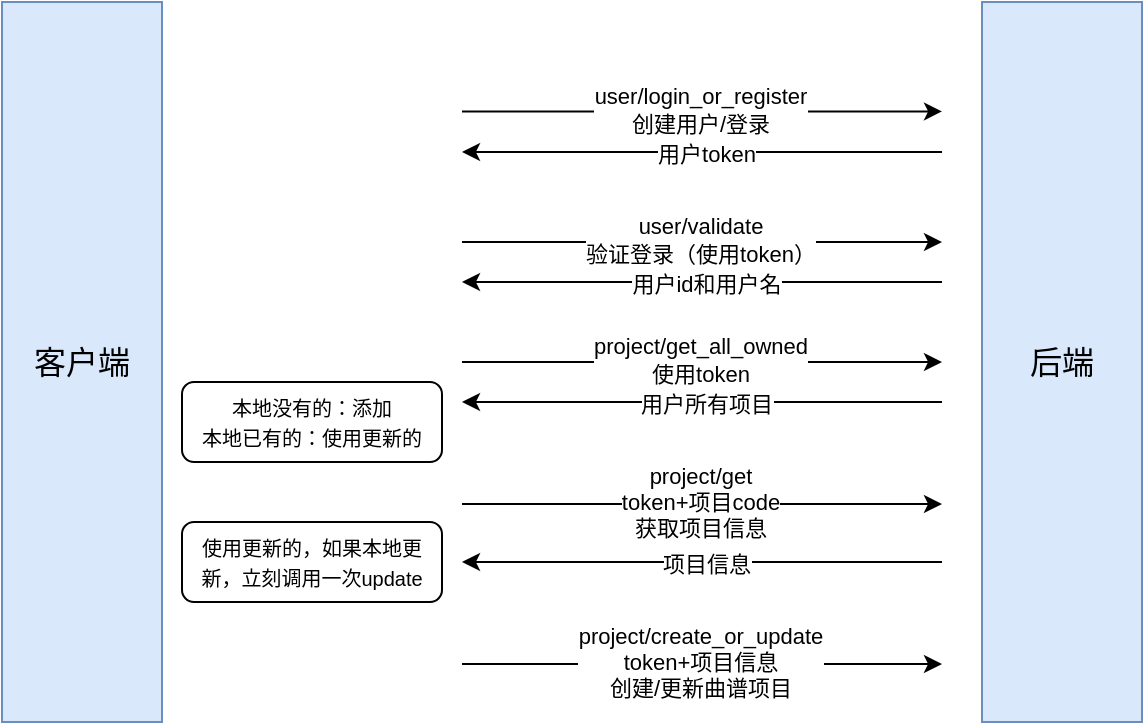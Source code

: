 <mxfile version="21.5.1" type="device">
  <diagram name="第 1 页" id="vkmJn8RA8v_ywd7wJG8B">
    <mxGraphModel dx="1036" dy="606" grid="1" gridSize="10" guides="1" tooltips="1" connect="1" arrows="1" fold="1" page="1" pageScale="1" pageWidth="827" pageHeight="1169" math="0" shadow="0">
      <root>
        <mxCell id="0" />
        <mxCell id="1" parent="0" />
        <mxCell id="dchF27bkw9Ur33YywNWU-1" value="客户端" style="rounded=0;whiteSpace=wrap;html=1;fillColor=#dae8fc;strokeColor=#6c8ebf;fontSize=16;" parent="1" vertex="1">
          <mxGeometry x="20" y="20" width="80" height="360" as="geometry" />
        </mxCell>
        <mxCell id="dchF27bkw9Ur33YywNWU-2" value="后端" style="rounded=0;whiteSpace=wrap;html=1;fillColor=#dae8fc;strokeColor=#6c8ebf;fontSize=16;" parent="1" vertex="1">
          <mxGeometry x="510" y="20" width="80" height="360" as="geometry" />
        </mxCell>
        <mxCell id="dchF27bkw9Ur33YywNWU-3" value="" style="endArrow=classic;html=1;rounded=0;" parent="1" edge="1">
          <mxGeometry width="50" height="50" relative="1" as="geometry">
            <mxPoint x="250" y="74.71" as="sourcePoint" />
            <mxPoint x="490" y="74.71" as="targetPoint" />
          </mxGeometry>
        </mxCell>
        <mxCell id="dchF27bkw9Ur33YywNWU-4" value="user/login_or_register&lt;br&gt;创建用户/登录" style="edgeLabel;html=1;align=center;verticalAlign=middle;resizable=0;points=[];" parent="dchF27bkw9Ur33YywNWU-3" vertex="1" connectable="0">
          <mxGeometry x="-0.013" y="1" relative="1" as="geometry">
            <mxPoint as="offset" />
          </mxGeometry>
        </mxCell>
        <mxCell id="dchF27bkw9Ur33YywNWU-6" value="" style="endArrow=classic;html=1;rounded=0;" parent="1" edge="1">
          <mxGeometry width="50" height="50" relative="1" as="geometry">
            <mxPoint x="250" y="140.0" as="sourcePoint" />
            <mxPoint x="490" y="140.0" as="targetPoint" />
          </mxGeometry>
        </mxCell>
        <mxCell id="dchF27bkw9Ur33YywNWU-7" value="user/validate&lt;br&gt;验证登录（使用token）" style="edgeLabel;html=1;align=center;verticalAlign=middle;resizable=0;points=[];" parent="dchF27bkw9Ur33YywNWU-6" vertex="1" connectable="0">
          <mxGeometry x="-0.013" y="1" relative="1" as="geometry">
            <mxPoint as="offset" />
          </mxGeometry>
        </mxCell>
        <mxCell id="dchF27bkw9Ur33YywNWU-9" value="" style="endArrow=classic;html=1;rounded=0;" parent="1" edge="1">
          <mxGeometry width="50" height="50" relative="1" as="geometry">
            <mxPoint x="490" y="95" as="sourcePoint" />
            <mxPoint x="250" y="95" as="targetPoint" />
          </mxGeometry>
        </mxCell>
        <mxCell id="dchF27bkw9Ur33YywNWU-10" value="用户token" style="edgeLabel;html=1;align=center;verticalAlign=middle;resizable=0;points=[];" parent="dchF27bkw9Ur33YywNWU-9" vertex="1" connectable="0">
          <mxGeometry x="-0.013" y="1" relative="1" as="geometry">
            <mxPoint as="offset" />
          </mxGeometry>
        </mxCell>
        <mxCell id="dchF27bkw9Ur33YywNWU-11" value="" style="endArrow=classic;html=1;rounded=0;" parent="1" edge="1">
          <mxGeometry width="50" height="50" relative="1" as="geometry">
            <mxPoint x="490" y="160" as="sourcePoint" />
            <mxPoint x="250" y="160" as="targetPoint" />
          </mxGeometry>
        </mxCell>
        <mxCell id="dchF27bkw9Ur33YywNWU-12" value="用户id和用户名" style="edgeLabel;html=1;align=center;verticalAlign=middle;resizable=0;points=[];" parent="dchF27bkw9Ur33YywNWU-11" vertex="1" connectable="0">
          <mxGeometry x="-0.013" y="1" relative="1" as="geometry">
            <mxPoint as="offset" />
          </mxGeometry>
        </mxCell>
        <mxCell id="dchF27bkw9Ur33YywNWU-14" value="" style="endArrow=classic;html=1;rounded=0;" parent="1" edge="1">
          <mxGeometry width="50" height="50" relative="1" as="geometry">
            <mxPoint x="250" y="200.0" as="sourcePoint" />
            <mxPoint x="490" y="200.0" as="targetPoint" />
          </mxGeometry>
        </mxCell>
        <mxCell id="dchF27bkw9Ur33YywNWU-15" value="project/get_all_owned&lt;br&gt;使用token" style="edgeLabel;html=1;align=center;verticalAlign=middle;resizable=0;points=[];" parent="dchF27bkw9Ur33YywNWU-14" vertex="1" connectable="0">
          <mxGeometry x="-0.013" y="1" relative="1" as="geometry">
            <mxPoint as="offset" />
          </mxGeometry>
        </mxCell>
        <mxCell id="dchF27bkw9Ur33YywNWU-16" value="" style="endArrow=classic;html=1;rounded=0;" parent="1" edge="1">
          <mxGeometry width="50" height="50" relative="1" as="geometry">
            <mxPoint x="490" y="220" as="sourcePoint" />
            <mxPoint x="250" y="220" as="targetPoint" />
          </mxGeometry>
        </mxCell>
        <mxCell id="dchF27bkw9Ur33YywNWU-17" value="用户所有项目" style="edgeLabel;html=1;align=center;verticalAlign=middle;resizable=0;points=[];" parent="dchF27bkw9Ur33YywNWU-16" vertex="1" connectable="0">
          <mxGeometry x="-0.013" y="1" relative="1" as="geometry">
            <mxPoint as="offset" />
          </mxGeometry>
        </mxCell>
        <mxCell id="dchF27bkw9Ur33YywNWU-18" value="&lt;font style=&quot;font-size: 10px;&quot;&gt;本地没有的：添加&lt;br&gt;本地已有的：使用更新的&lt;/font&gt;" style="rounded=1;whiteSpace=wrap;html=1;" parent="1" vertex="1">
          <mxGeometry x="110" y="210" width="130" height="40" as="geometry" />
        </mxCell>
        <mxCell id="dchF27bkw9Ur33YywNWU-21" value="" style="endArrow=classic;html=1;rounded=0;" parent="1" edge="1">
          <mxGeometry width="50" height="50" relative="1" as="geometry">
            <mxPoint x="250" y="351.0" as="sourcePoint" />
            <mxPoint x="490" y="351.0" as="targetPoint" />
          </mxGeometry>
        </mxCell>
        <mxCell id="dchF27bkw9Ur33YywNWU-22" value="project/create_or_update&lt;br&gt;token+项目信息&lt;br&gt;创建/更新曲谱项目" style="edgeLabel;html=1;align=center;verticalAlign=middle;resizable=0;points=[];" parent="dchF27bkw9Ur33YywNWU-21" vertex="1" connectable="0">
          <mxGeometry x="-0.013" y="1" relative="1" as="geometry">
            <mxPoint as="offset" />
          </mxGeometry>
        </mxCell>
        <mxCell id="dchF27bkw9Ur33YywNWU-26" value="" style="endArrow=classic;html=1;rounded=0;" parent="1" edge="1">
          <mxGeometry width="50" height="50" relative="1" as="geometry">
            <mxPoint x="250" y="271.0" as="sourcePoint" />
            <mxPoint x="490" y="271.0" as="targetPoint" />
          </mxGeometry>
        </mxCell>
        <mxCell id="dchF27bkw9Ur33YywNWU-27" value="project/get&lt;br&gt;token+项目code&lt;br&gt;获取项目信息" style="edgeLabel;html=1;align=center;verticalAlign=middle;resizable=0;points=[];" parent="dchF27bkw9Ur33YywNWU-26" vertex="1" connectable="0">
          <mxGeometry x="-0.013" y="1" relative="1" as="geometry">
            <mxPoint as="offset" />
          </mxGeometry>
        </mxCell>
        <mxCell id="dchF27bkw9Ur33YywNWU-28" value="" style="endArrow=classic;html=1;rounded=0;" parent="1" edge="1">
          <mxGeometry width="50" height="50" relative="1" as="geometry">
            <mxPoint x="490" y="300" as="sourcePoint" />
            <mxPoint x="250" y="300" as="targetPoint" />
          </mxGeometry>
        </mxCell>
        <mxCell id="dchF27bkw9Ur33YywNWU-29" value="项目信息" style="edgeLabel;html=1;align=center;verticalAlign=middle;resizable=0;points=[];" parent="dchF27bkw9Ur33YywNWU-28" vertex="1" connectable="0">
          <mxGeometry x="-0.013" y="1" relative="1" as="geometry">
            <mxPoint as="offset" />
          </mxGeometry>
        </mxCell>
        <mxCell id="sVA2Uoj7j3uFHw16ibDz-1" value="&lt;font style=&quot;font-size: 10px;&quot;&gt;使用更新的，如果本地更新，立刻调用一次update&lt;/font&gt;" style="rounded=1;whiteSpace=wrap;html=1;" vertex="1" parent="1">
          <mxGeometry x="110" y="280" width="130" height="40" as="geometry" />
        </mxCell>
      </root>
    </mxGraphModel>
  </diagram>
</mxfile>
